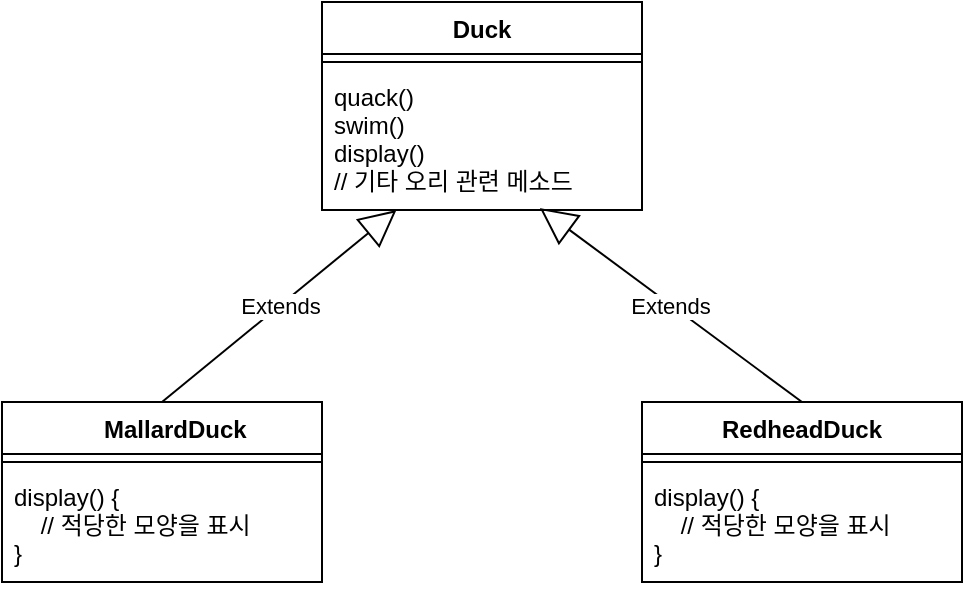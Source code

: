 <mxfile version="20.6.0" type="device" pages="3"><diagram id="C5RBs43oDa-KdzZeNtuy" name="1 super class"><mxGraphModel dx="1422" dy="762" grid="1" gridSize="10" guides="1" tooltips="1" connect="1" arrows="1" fold="1" page="1" pageScale="1" pageWidth="827" pageHeight="1169" math="0" shadow="0"><root><mxCell id="WIyWlLk6GJQsqaUBKTNV-0"/><mxCell id="WIyWlLk6GJQsqaUBKTNV-1" parent="WIyWlLk6GJQsqaUBKTNV-0"/><mxCell id="0NhiqbUiC594XsNou0EI-1" value="Duck" style="swimlane;fontStyle=1;align=center;verticalAlign=top;childLayout=stackLayout;horizontal=1;startSize=26;horizontalStack=0;resizeParent=1;resizeParentMax=0;resizeLast=0;collapsible=1;marginBottom=0;" vertex="1" parent="WIyWlLk6GJQsqaUBKTNV-1"><mxGeometry x="320" y="150" width="160" height="104" as="geometry"><mxRectangle x="170" y="100" width="70" height="30" as="alternateBounds"/></mxGeometry></mxCell><mxCell id="0NhiqbUiC594XsNou0EI-3" value="" style="line;strokeWidth=1;fillColor=none;align=left;verticalAlign=middle;spacingTop=-1;spacingLeft=3;spacingRight=3;rotatable=0;labelPosition=right;points=[];portConstraint=eastwest;strokeColor=inherit;" vertex="1" parent="0NhiqbUiC594XsNou0EI-1"><mxGeometry y="26" width="160" height="8" as="geometry"/></mxCell><mxCell id="0NhiqbUiC594XsNou0EI-4" value="quack()&#10;swim()&#10;display()&#10;// 기타 오리 관련 메소드" style="text;strokeColor=none;fillColor=none;align=left;verticalAlign=top;spacingLeft=4;spacingRight=4;overflow=hidden;rotatable=0;points=[[0,0.5],[1,0.5]];portConstraint=eastwest;" vertex="1" parent="0NhiqbUiC594XsNou0EI-1"><mxGeometry y="34" width="160" height="70" as="geometry"/></mxCell><mxCell id="0NhiqbUiC594XsNou0EI-5" value="    MallardDuck" style="swimlane;fontStyle=1;align=center;verticalAlign=top;childLayout=stackLayout;horizontal=1;startSize=26;horizontalStack=0;resizeParent=1;resizeParentMax=0;resizeLast=0;collapsible=1;marginBottom=0;" vertex="1" parent="WIyWlLk6GJQsqaUBKTNV-1"><mxGeometry x="160" y="350" width="160" height="90" as="geometry"/></mxCell><mxCell id="0NhiqbUiC594XsNou0EI-7" value="" style="line;strokeWidth=1;fillColor=none;align=left;verticalAlign=middle;spacingTop=-1;spacingLeft=3;spacingRight=3;rotatable=0;labelPosition=right;points=[];portConstraint=eastwest;strokeColor=inherit;" vertex="1" parent="0NhiqbUiC594XsNou0EI-5"><mxGeometry y="26" width="160" height="8" as="geometry"/></mxCell><mxCell id="0NhiqbUiC594XsNou0EI-8" value="display() {&#10;    // 적당한 모양을 표시&#10;}" style="text;strokeColor=none;fillColor=none;align=left;verticalAlign=top;spacingLeft=4;spacingRight=4;overflow=hidden;rotatable=0;points=[[0,0.5],[1,0.5]];portConstraint=eastwest;" vertex="1" parent="0NhiqbUiC594XsNou0EI-5"><mxGeometry y="34" width="160" height="56" as="geometry"/></mxCell><mxCell id="0NhiqbUiC594XsNou0EI-9" value="RedheadDuck" style="swimlane;fontStyle=1;align=center;verticalAlign=top;childLayout=stackLayout;horizontal=1;startSize=26;horizontalStack=0;resizeParent=1;resizeParentMax=0;resizeLast=0;collapsible=1;marginBottom=0;" vertex="1" parent="WIyWlLk6GJQsqaUBKTNV-1"><mxGeometry x="480" y="350" width="160" height="90" as="geometry"/></mxCell><mxCell id="0NhiqbUiC594XsNou0EI-10" value="" style="line;strokeWidth=1;fillColor=none;align=left;verticalAlign=middle;spacingTop=-1;spacingLeft=3;spacingRight=3;rotatable=0;labelPosition=right;points=[];portConstraint=eastwest;strokeColor=inherit;" vertex="1" parent="0NhiqbUiC594XsNou0EI-9"><mxGeometry y="26" width="160" height="8" as="geometry"/></mxCell><mxCell id="0NhiqbUiC594XsNou0EI-11" value="display() {&#10;    // 적당한 모양을 표시&#10;}" style="text;strokeColor=none;fillColor=none;align=left;verticalAlign=top;spacingLeft=4;spacingRight=4;overflow=hidden;rotatable=0;points=[[0,0.5],[1,0.5]];portConstraint=eastwest;" vertex="1" parent="0NhiqbUiC594XsNou0EI-9"><mxGeometry y="34" width="160" height="56" as="geometry"/></mxCell><mxCell id="0NhiqbUiC594XsNou0EI-12" value="Extends" style="endArrow=block;endSize=16;endFill=0;html=1;rounded=0;exitX=0.5;exitY=0;exitDx=0;exitDy=0;" edge="1" parent="WIyWlLk6GJQsqaUBKTNV-1" source="0NhiqbUiC594XsNou0EI-5" target="0NhiqbUiC594XsNou0EI-4"><mxGeometry width="160" relative="1" as="geometry"><mxPoint x="330" y="390" as="sourcePoint"/><mxPoint x="490" y="390" as="targetPoint"/></mxGeometry></mxCell><mxCell id="0NhiqbUiC594XsNou0EI-13" value="Extends" style="endArrow=block;endSize=16;endFill=0;html=1;rounded=0;exitX=0.5;exitY=0;exitDx=0;exitDy=0;entryX=0.681;entryY=0.986;entryDx=0;entryDy=0;entryPerimeter=0;" edge="1" parent="WIyWlLk6GJQsqaUBKTNV-1" source="0NhiqbUiC594XsNou0EI-9" target="0NhiqbUiC594XsNou0EI-4"><mxGeometry width="160" relative="1" as="geometry"><mxPoint x="250" y="360" as="sourcePoint"/><mxPoint x="367.252" y="264" as="targetPoint"/></mxGeometry></mxCell></root></mxGraphModel></diagram><diagram id="u0coYyKnZZ0B66tfU3ya" name="2 interface"><mxGraphModel dx="981" dy="526" grid="1" gridSize="10" guides="1" tooltips="1" connect="1" arrows="1" fold="1" page="1" pageScale="1" pageWidth="827" pageHeight="1169" math="0" shadow="0"><root><mxCell id="0"/><mxCell id="1" parent="0"/><mxCell id="PNbQldOKHZFdHOjXzqCL-1" value="Duck" style="swimlane;fontStyle=1;align=center;verticalAlign=top;childLayout=stackLayout;horizontal=1;startSize=26;horizontalStack=0;resizeParent=1;resizeParentMax=0;resizeLast=0;collapsible=1;marginBottom=0;" vertex="1" parent="1"><mxGeometry x="430" y="110" width="160" height="104" as="geometry"><mxRectangle x="170" y="100" width="70" height="30" as="alternateBounds"/></mxGeometry></mxCell><mxCell id="PNbQldOKHZFdHOjXzqCL-2" value="" style="line;strokeWidth=1;fillColor=none;align=left;verticalAlign=middle;spacingTop=-1;spacingLeft=3;spacingRight=3;rotatable=0;labelPosition=right;points=[];portConstraint=eastwest;strokeColor=inherit;" vertex="1" parent="PNbQldOKHZFdHOjXzqCL-1"><mxGeometry y="26" width="160" height="8" as="geometry"/></mxCell><mxCell id="PNbQldOKHZFdHOjXzqCL-3" value="quack()&#10;swim()&#10;display()&#10;// 기타 오리 관련 메소드" style="text;strokeColor=none;fillColor=none;align=left;verticalAlign=top;spacingLeft=4;spacingRight=4;overflow=hidden;rotatable=0;points=[[0,0.5],[1,0.5]];portConstraint=eastwest;" vertex="1" parent="PNbQldOKHZFdHOjXzqCL-1"><mxGeometry y="34" width="160" height="70" as="geometry"/></mxCell><mxCell id="PNbQldOKHZFdHOjXzqCL-4" value="    MallardDuck" style="swimlane;fontStyle=1;align=center;verticalAlign=top;childLayout=stackLayout;horizontal=1;startSize=26;horizontalStack=0;resizeParent=1;resizeParentMax=0;resizeLast=0;collapsible=1;marginBottom=0;" vertex="1" parent="1"><mxGeometry x="120" y="350" width="160" height="90" as="geometry"/></mxCell><mxCell id="PNbQldOKHZFdHOjXzqCL-5" value="" style="line;strokeWidth=1;fillColor=none;align=left;verticalAlign=middle;spacingTop=-1;spacingLeft=3;spacingRight=3;rotatable=0;labelPosition=right;points=[];portConstraint=eastwest;strokeColor=inherit;" vertex="1" parent="PNbQldOKHZFdHOjXzqCL-4"><mxGeometry y="26" width="160" height="8" as="geometry"/></mxCell><mxCell id="PNbQldOKHZFdHOjXzqCL-6" value="display()&#10;fly()&#10;quack(0" style="text;strokeColor=none;fillColor=none;align=left;verticalAlign=top;spacingLeft=4;spacingRight=4;overflow=hidden;rotatable=0;points=[[0,0.5],[1,0.5]];portConstraint=eastwest;" vertex="1" parent="PNbQldOKHZFdHOjXzqCL-4"><mxGeometry y="34" width="160" height="56" as="geometry"/></mxCell><mxCell id="PNbQldOKHZFdHOjXzqCL-7" value="RedheadDuck" style="swimlane;fontStyle=1;align=center;verticalAlign=top;childLayout=stackLayout;horizontal=1;startSize=26;horizontalStack=0;resizeParent=1;resizeParentMax=0;resizeLast=0;collapsible=1;marginBottom=0;" vertex="1" parent="1"><mxGeometry x="290" y="350" width="160" height="90" as="geometry"/></mxCell><mxCell id="PNbQldOKHZFdHOjXzqCL-8" value="" style="line;strokeWidth=1;fillColor=none;align=left;verticalAlign=middle;spacingTop=-1;spacingLeft=3;spacingRight=3;rotatable=0;labelPosition=right;points=[];portConstraint=eastwest;strokeColor=inherit;" vertex="1" parent="PNbQldOKHZFdHOjXzqCL-7"><mxGeometry y="26" width="160" height="8" as="geometry"/></mxCell><mxCell id="PNbQldOKHZFdHOjXzqCL-9" value="display()&#10;fly()&#10;quack()" style="text;strokeColor=none;fillColor=none;align=left;verticalAlign=top;spacingLeft=4;spacingRight=4;overflow=hidden;rotatable=0;points=[[0,0.5],[1,0.5]];portConstraint=eastwest;" vertex="1" parent="PNbQldOKHZFdHOjXzqCL-7"><mxGeometry y="34" width="160" height="56" as="geometry"/></mxCell><mxCell id="PNbQldOKHZFdHOjXzqCL-10" value="Extends" style="endArrow=block;endSize=16;endFill=0;html=1;rounded=0;" edge="1" parent="1" target="PNbQldOKHZFdHOjXzqCL-3"><mxGeometry width="160" relative="1" as="geometry"><mxPoint x="200" y="350" as="sourcePoint"/><mxPoint x="450" y="390" as="targetPoint"/></mxGeometry></mxCell><mxCell id="PNbQldOKHZFdHOjXzqCL-11" value="Extends" style="endArrow=block;endSize=16;endFill=0;html=1;rounded=0;exitX=0.5;exitY=0;exitDx=0;exitDy=0;entryX=0.438;entryY=1.014;entryDx=0;entryDy=0;entryPerimeter=0;" edge="1" parent="1" source="PNbQldOKHZFdHOjXzqCL-7" target="PNbQldOKHZFdHOjXzqCL-3"><mxGeometry width="160" relative="1" as="geometry"><mxPoint x="210" y="360" as="sourcePoint"/><mxPoint x="327.252" y="264" as="targetPoint"/></mxGeometry></mxCell><mxCell id="PNbQldOKHZFdHOjXzqCL-14" value="&lt;p style=&quot;margin:0px;margin-top:4px;text-align:center;&quot;&gt;&lt;i&gt;&amp;lt;&amp;lt;Interface&amp;gt;&amp;gt;&lt;/i&gt;&lt;br&gt;&lt;b&gt;Flyable&lt;/b&gt;&lt;/p&gt;&lt;hr size=&quot;1&quot;&gt;&lt;p style=&quot;margin:0px;margin-left:4px;&quot;&gt;&lt;/p&gt;&lt;p style=&quot;margin:0px;margin-left:4px;&quot;&gt;fly()&lt;/p&gt;" style="verticalAlign=top;align=left;overflow=fill;fontSize=12;fontFamily=Helvetica;html=1;" vertex="1" parent="1"><mxGeometry x="30" y="100" width="100" height="70" as="geometry"/></mxCell><mxCell id="PNbQldOKHZFdHOjXzqCL-15" value="&lt;p style=&quot;margin:0px;margin-top:4px;text-align:center;&quot;&gt;&lt;i&gt;&amp;lt;&amp;lt;Interface&amp;gt;&amp;gt;&lt;/i&gt;&lt;br&gt;&lt;b&gt;Quackable&lt;/b&gt;&lt;/p&gt;&lt;hr size=&quot;1&quot;&gt;&lt;p style=&quot;margin:0px;margin-left:4px;&quot;&gt;&lt;/p&gt;&lt;p style=&quot;margin:0px;margin-left:4px;&quot;&gt;quack()&lt;/p&gt;" style="verticalAlign=top;align=left;overflow=fill;fontSize=12;fontFamily=Helvetica;html=1;" vertex="1" parent="1"><mxGeometry x="160" y="100" width="100" height="70" as="geometry"/></mxCell><mxCell id="PNbQldOKHZFdHOjXzqCL-16" value="RubberDuck" style="swimlane;fontStyle=1;align=center;verticalAlign=top;childLayout=stackLayout;horizontal=1;startSize=26;horizontalStack=0;resizeParent=1;resizeParentMax=0;resizeLast=0;collapsible=1;marginBottom=0;" vertex="1" parent="1"><mxGeometry x="460" y="350" width="160" height="90" as="geometry"/></mxCell><mxCell id="PNbQldOKHZFdHOjXzqCL-17" value="" style="line;strokeWidth=1;fillColor=none;align=left;verticalAlign=middle;spacingTop=-1;spacingLeft=3;spacingRight=3;rotatable=0;labelPosition=right;points=[];portConstraint=eastwest;strokeColor=inherit;" vertex="1" parent="PNbQldOKHZFdHOjXzqCL-16"><mxGeometry y="26" width="160" height="8" as="geometry"/></mxCell><mxCell id="PNbQldOKHZFdHOjXzqCL-18" value="display()&#10;quack()" style="text;strokeColor=none;fillColor=none;align=left;verticalAlign=top;spacingLeft=4;spacingRight=4;overflow=hidden;rotatable=0;points=[[0,0.5],[1,0.5]];portConstraint=eastwest;" vertex="1" parent="PNbQldOKHZFdHOjXzqCL-16"><mxGeometry y="34" width="160" height="56" as="geometry"/></mxCell><mxCell id="PNbQldOKHZFdHOjXzqCL-19" value="DecoyDuck" style="swimlane;fontStyle=1;align=center;verticalAlign=top;childLayout=stackLayout;horizontal=1;startSize=26;horizontalStack=0;resizeParent=1;resizeParentMax=0;resizeLast=0;collapsible=1;marginBottom=0;" vertex="1" parent="1"><mxGeometry x="630" y="350" width="160" height="90" as="geometry"/></mxCell><mxCell id="PNbQldOKHZFdHOjXzqCL-20" value="" style="line;strokeWidth=1;fillColor=none;align=left;verticalAlign=middle;spacingTop=-1;spacingLeft=3;spacingRight=3;rotatable=0;labelPosition=right;points=[];portConstraint=eastwest;strokeColor=inherit;" vertex="1" parent="PNbQldOKHZFdHOjXzqCL-19"><mxGeometry y="26" width="160" height="8" as="geometry"/></mxCell><mxCell id="PNbQldOKHZFdHOjXzqCL-21" value="display()" style="text;strokeColor=none;fillColor=none;align=left;verticalAlign=top;spacingLeft=4;spacingRight=4;overflow=hidden;rotatable=0;points=[[0,0.5],[1,0.5]];portConstraint=eastwest;" vertex="1" parent="PNbQldOKHZFdHOjXzqCL-19"><mxGeometry y="34" width="160" height="56" as="geometry"/></mxCell><mxCell id="PNbQldOKHZFdHOjXzqCL-22" value="Extends" style="endArrow=block;endSize=16;endFill=0;html=1;rounded=0;exitX=0.5;exitY=0;exitDx=0;exitDy=0;" edge="1" parent="1" source="PNbQldOKHZFdHOjXzqCL-16" target="PNbQldOKHZFdHOjXzqCL-3"><mxGeometry width="160" relative="1" as="geometry"><mxPoint x="380" y="360" as="sourcePoint"/><mxPoint x="458.96" y="263.02" as="targetPoint"/></mxGeometry></mxCell><mxCell id="PNbQldOKHZFdHOjXzqCL-23" value="Extends" style="endArrow=block;endSize=16;endFill=0;html=1;rounded=0;exitX=0.5;exitY=0;exitDx=0;exitDy=0;entryX=1;entryY=0.5;entryDx=0;entryDy=0;" edge="1" parent="1" source="PNbQldOKHZFdHOjXzqCL-19" target="PNbQldOKHZFdHOjXzqCL-3"><mxGeometry width="160" relative="1" as="geometry"><mxPoint x="390" y="370" as="sourcePoint"/><mxPoint x="468.96" y="273.02" as="targetPoint"/></mxGeometry></mxCell><mxCell id="PNbQldOKHZFdHOjXzqCL-34" value="" style="endArrow=block;dashed=1;endFill=0;endSize=12;html=1;rounded=0;entryX=0.5;entryY=1;entryDx=0;entryDy=0;exitX=0.5;exitY=0;exitDx=0;exitDy=0;" edge="1" parent="1" source="PNbQldOKHZFdHOjXzqCL-4" target="PNbQldOKHZFdHOjXzqCL-14"><mxGeometry width="160" relative="1" as="geometry"><mxPoint x="250" y="250" as="sourcePoint"/><mxPoint x="410" y="250" as="targetPoint"/></mxGeometry></mxCell><mxCell id="PNbQldOKHZFdHOjXzqCL-35" value="" style="endArrow=block;dashed=1;endFill=0;endSize=12;html=1;rounded=0;entryX=0.5;entryY=1;entryDx=0;entryDy=0;" edge="1" parent="1" source="PNbQldOKHZFdHOjXzqCL-4" target="PNbQldOKHZFdHOjXzqCL-15"><mxGeometry width="160" relative="1" as="geometry"><mxPoint x="210" y="300" as="sourcePoint"/><mxPoint x="90" y="180" as="targetPoint"/></mxGeometry></mxCell><mxCell id="PNbQldOKHZFdHOjXzqCL-37" value="" style="endArrow=block;dashed=1;endFill=0;endSize=12;html=1;rounded=0;exitX=0.5;exitY=0;exitDx=0;exitDy=0;" edge="1" parent="1" source="PNbQldOKHZFdHOjXzqCL-7" target="PNbQldOKHZFdHOjXzqCL-14"><mxGeometry width="160" relative="1" as="geometry"><mxPoint x="212.96" y="366.04" as="sourcePoint"/><mxPoint x="100" y="190" as="targetPoint"/></mxGeometry></mxCell><mxCell id="PNbQldOKHZFdHOjXzqCL-38" value="" style="endArrow=block;dashed=1;endFill=0;endSize=12;html=1;rounded=0;entryX=0.642;entryY=0.988;entryDx=0;entryDy=0;exitX=0.5;exitY=0;exitDx=0;exitDy=0;entryPerimeter=0;" edge="1" parent="1" source="PNbQldOKHZFdHOjXzqCL-7" target="PNbQldOKHZFdHOjXzqCL-15"><mxGeometry width="160" relative="1" as="geometry"><mxPoint x="222.96" y="376.04" as="sourcePoint"/><mxPoint x="110" y="200" as="targetPoint"/></mxGeometry></mxCell><mxCell id="PNbQldOKHZFdHOjXzqCL-39" value="" style="endArrow=block;dashed=1;endFill=0;endSize=12;html=1;rounded=0;entryX=0.917;entryY=1.024;entryDx=0;entryDy=0;exitX=0.5;exitY=0;exitDx=0;exitDy=0;entryPerimeter=0;" edge="1" parent="1" source="PNbQldOKHZFdHOjXzqCL-16" target="PNbQldOKHZFdHOjXzqCL-15"><mxGeometry width="160" relative="1" as="geometry"><mxPoint x="232.96" y="386.04" as="sourcePoint"/><mxPoint x="120" y="210" as="targetPoint"/></mxGeometry></mxCell></root></mxGraphModel></diagram><diagram id="q53kwiGW8rO0HMJXJcXz" name="3 encapsulation"><mxGraphModel dx="2250" dy="762" grid="1" gridSize="10" guides="1" tooltips="1" connect="1" arrows="1" fold="1" page="1" pageScale="1" pageWidth="827" pageHeight="1169" math="0" shadow="0"><root><mxCell id="0"/><mxCell id="1" parent="0"/><mxCell id="P979p7dh64jsl8Xqaww5-17" value="" style="group" vertex="1" connectable="0" parent="1"><mxGeometry x="-800" y="60" width="600" height="420" as="geometry"/></mxCell><mxCell id="P979p7dh64jsl8Xqaww5-14" value="" style="rounded=0;whiteSpace=wrap;html=1;" vertex="1" parent="P979p7dh64jsl8Xqaww5-17"><mxGeometry width="600" height="420" as="geometry"/></mxCell><mxCell id="wixzijM7dftoWxLzpq44-1" value="Duck" style="swimlane;fontStyle=1;align=center;verticalAlign=top;childLayout=stackLayout;horizontal=1;startSize=26;horizontalStack=0;resizeParent=1;resizeParentMax=0;resizeLast=0;collapsible=1;marginBottom=0;" vertex="1" parent="P979p7dh64jsl8Xqaww5-17"><mxGeometry x="210" y="20" width="180" height="180" as="geometry"><mxRectangle x="170" y="100" width="70" height="30" as="alternateBounds"/></mxGeometry></mxCell><mxCell id="P979p7dh64jsl8Xqaww5-2" value="FlyBehavior flyBehavior&#10;QuackBehavior quackBehavior" style="text;strokeColor=none;fillColor=none;align=left;verticalAlign=top;spacingLeft=4;spacingRight=4;overflow=hidden;rotatable=0;points=[[0,0.5],[1,0.5]];portConstraint=eastwest;" vertex="1" parent="wixzijM7dftoWxLzpq44-1"><mxGeometry y="26" width="180" height="38" as="geometry"/></mxCell><mxCell id="wixzijM7dftoWxLzpq44-2" value="" style="line;strokeWidth=1;fillColor=none;align=left;verticalAlign=middle;spacingTop=-1;spacingLeft=3;spacingRight=3;rotatable=0;labelPosition=right;points=[];portConstraint=eastwest;strokeColor=inherit;" vertex="1" parent="wixzijM7dftoWxLzpq44-1"><mxGeometry y="64" width="180" height="8" as="geometry"/></mxCell><mxCell id="wixzijM7dftoWxLzpq44-3" value="swim()&#10;display()&#10;performQuack(0&#10;performFly()&#10;setFlyBehavior()&#10;setQuackBehavior()&#10;// 기타 오리 관련 메소드" style="text;strokeColor=none;fillColor=none;align=left;verticalAlign=top;spacingLeft=4;spacingRight=4;overflow=hidden;rotatable=0;points=[[0,0.5],[1,0.5]];portConstraint=eastwest;" vertex="1" parent="wixzijM7dftoWxLzpq44-1"><mxGeometry y="72" width="180" height="108" as="geometry"/></mxCell><mxCell id="wixzijM7dftoWxLzpq44-4" value="    MallardDuck" style="swimlane;fontStyle=1;align=center;verticalAlign=top;childLayout=stackLayout;horizontal=1;startSize=26;horizontalStack=0;resizeParent=1;resizeParentMax=0;resizeLast=0;collapsible=1;marginBottom=0;" vertex="1" parent="P979p7dh64jsl8Xqaww5-17"><mxGeometry x="30" y="320" width="120" height="60" as="geometry"/></mxCell><mxCell id="wixzijM7dftoWxLzpq44-5" value="" style="line;strokeWidth=1;fillColor=none;align=left;verticalAlign=middle;spacingTop=-1;spacingLeft=3;spacingRight=3;rotatable=0;labelPosition=right;points=[];portConstraint=eastwest;strokeColor=inherit;" vertex="1" parent="wixzijM7dftoWxLzpq44-4"><mxGeometry y="26" width="120" height="8" as="geometry"/></mxCell><mxCell id="wixzijM7dftoWxLzpq44-6" value="display()" style="text;strokeColor=none;fillColor=none;align=left;verticalAlign=top;spacingLeft=4;spacingRight=4;overflow=hidden;rotatable=0;points=[[0,0.5],[1,0.5]];portConstraint=eastwest;" vertex="1" parent="wixzijM7dftoWxLzpq44-4"><mxGeometry y="34" width="120" height="26" as="geometry"/></mxCell><mxCell id="wixzijM7dftoWxLzpq44-7" value="RedheadDuck" style="swimlane;fontStyle=1;align=center;verticalAlign=top;childLayout=stackLayout;horizontal=1;startSize=26;horizontalStack=0;resizeParent=1;resizeParentMax=0;resizeLast=0;collapsible=1;marginBottom=0;" vertex="1" parent="P979p7dh64jsl8Xqaww5-17"><mxGeometry x="170" y="320" width="120" height="60" as="geometry"/></mxCell><mxCell id="wixzijM7dftoWxLzpq44-8" value="" style="line;strokeWidth=1;fillColor=none;align=left;verticalAlign=middle;spacingTop=-1;spacingLeft=3;spacingRight=3;rotatable=0;labelPosition=right;points=[];portConstraint=eastwest;strokeColor=inherit;" vertex="1" parent="wixzijM7dftoWxLzpq44-7"><mxGeometry y="26" width="120" height="8" as="geometry"/></mxCell><mxCell id="wixzijM7dftoWxLzpq44-38" value="display()" style="text;strokeColor=none;fillColor=none;align=left;verticalAlign=top;spacingLeft=4;spacingRight=4;overflow=hidden;rotatable=0;points=[[0,0.5],[1,0.5]];portConstraint=eastwest;" vertex="1" parent="wixzijM7dftoWxLzpq44-7"><mxGeometry y="34" width="120" height="26" as="geometry"/></mxCell><mxCell id="wixzijM7dftoWxLzpq44-11" value="Extends" style="endArrow=block;endSize=16;endFill=0;html=1;rounded=0;exitX=0.5;exitY=0;exitDx=0;exitDy=0;entryX=0.389;entryY=1;entryDx=0;entryDy=0;entryPerimeter=0;" edge="1" parent="P979p7dh64jsl8Xqaww5-17" source="wixzijM7dftoWxLzpq44-7" target="wixzijM7dftoWxLzpq44-3"><mxGeometry width="160" relative="1" as="geometry"><mxPoint x="250" y="330" as="sourcePoint"/><mxPoint x="367.252" y="234" as="targetPoint"/></mxGeometry></mxCell><mxCell id="wixzijM7dftoWxLzpq44-14" value="RubberDuck" style="swimlane;fontStyle=1;align=center;verticalAlign=top;childLayout=stackLayout;horizontal=1;startSize=26;horizontalStack=0;resizeParent=1;resizeParentMax=0;resizeLast=0;collapsible=1;marginBottom=0;" vertex="1" parent="P979p7dh64jsl8Xqaww5-17"><mxGeometry x="310" y="320" width="120" height="60" as="geometry"/></mxCell><mxCell id="wixzijM7dftoWxLzpq44-15" value="" style="line;strokeWidth=1;fillColor=none;align=left;verticalAlign=middle;spacingTop=-1;spacingLeft=3;spacingRight=3;rotatable=0;labelPosition=right;points=[];portConstraint=eastwest;strokeColor=inherit;" vertex="1" parent="wixzijM7dftoWxLzpq44-14"><mxGeometry y="26" width="120" height="8" as="geometry"/></mxCell><mxCell id="wixzijM7dftoWxLzpq44-39" value="display()" style="text;strokeColor=none;fillColor=none;align=left;verticalAlign=top;spacingLeft=4;spacingRight=4;overflow=hidden;rotatable=0;points=[[0,0.5],[1,0.5]];portConstraint=eastwest;" vertex="1" parent="wixzijM7dftoWxLzpq44-14"><mxGeometry y="34" width="120" height="26" as="geometry"/></mxCell><mxCell id="wixzijM7dftoWxLzpq44-17" value="DecoyDuck" style="swimlane;fontStyle=1;align=center;verticalAlign=top;childLayout=stackLayout;horizontal=1;startSize=26;horizontalStack=0;resizeParent=1;resizeParentMax=0;resizeLast=0;collapsible=1;marginBottom=0;" vertex="1" parent="P979p7dh64jsl8Xqaww5-17"><mxGeometry x="450" y="320" width="120" height="60" as="geometry"/></mxCell><mxCell id="wixzijM7dftoWxLzpq44-18" value="" style="line;strokeWidth=1;fillColor=none;align=left;verticalAlign=middle;spacingTop=-1;spacingLeft=3;spacingRight=3;rotatable=0;labelPosition=right;points=[];portConstraint=eastwest;strokeColor=inherit;" vertex="1" parent="wixzijM7dftoWxLzpq44-17"><mxGeometry y="26" width="120" height="8" as="geometry"/></mxCell><mxCell id="wixzijM7dftoWxLzpq44-40" value="display()" style="text;strokeColor=none;fillColor=none;align=left;verticalAlign=top;spacingLeft=4;spacingRight=4;overflow=hidden;rotatable=0;points=[[0,0.5],[1,0.5]];portConstraint=eastwest;" vertex="1" parent="wixzijM7dftoWxLzpq44-17"><mxGeometry y="34" width="120" height="26" as="geometry"/></mxCell><mxCell id="wixzijM7dftoWxLzpq44-20" value="Extends" style="endArrow=block;endSize=16;endFill=0;html=1;rounded=0;exitX=0.5;exitY=0;exitDx=0;exitDy=0;" edge="1" parent="P979p7dh64jsl8Xqaww5-17" source="wixzijM7dftoWxLzpq44-14" target="wixzijM7dftoWxLzpq44-3"><mxGeometry width="160" relative="1" as="geometry"><mxPoint x="420" y="330" as="sourcePoint"/><mxPoint x="498.96" y="233.02" as="targetPoint"/></mxGeometry></mxCell><mxCell id="wixzijM7dftoWxLzpq44-21" value="Extends" style="endArrow=block;endSize=16;endFill=0;html=1;rounded=0;exitX=0.5;exitY=0;exitDx=0;exitDy=0;entryX=0.804;entryY=0.999;entryDx=0;entryDy=0;entryPerimeter=0;" edge="1" parent="P979p7dh64jsl8Xqaww5-17" source="wixzijM7dftoWxLzpq44-17" target="wixzijM7dftoWxLzpq44-3"><mxGeometry width="160" relative="1" as="geometry"><mxPoint x="430" y="340" as="sourcePoint"/><mxPoint x="508.96" y="243.02" as="targetPoint"/></mxGeometry></mxCell><mxCell id="P979p7dh64jsl8Xqaww5-3" value="Extends" style="endArrow=block;endSize=16;endFill=0;html=1;rounded=0;exitX=0.5;exitY=0;exitDx=0;exitDy=0;entryX=0.167;entryY=1;entryDx=0;entryDy=0;entryPerimeter=0;" edge="1" parent="P979p7dh64jsl8Xqaww5-17" source="wixzijM7dftoWxLzpq44-4" target="wixzijM7dftoWxLzpq44-3"><mxGeometry width="160" relative="1" as="geometry"><mxPoint x="400" y="240" as="sourcePoint"/><mxPoint x="560" y="240" as="targetPoint"/></mxGeometry></mxCell><mxCell id="P979p7dh64jsl8Xqaww5-15" value="클라이언트" style="text;html=1;strokeColor=none;fillColor=none;align=center;verticalAlign=middle;whiteSpace=wrap;rounded=0;fontStyle=1;fontSize=20;" vertex="1" parent="P979p7dh64jsl8Xqaww5-17"><mxGeometry x="10" y="10" width="110" height="30" as="geometry"/></mxCell><mxCell id="CPhddcC673VATn-JZ4-l-78" value="" style="group" vertex="1" connectable="0" parent="1"><mxGeometry x="-30" y="30" width="485" height="290" as="geometry"/></mxCell><mxCell id="CPhddcC673VATn-JZ4-l-51" value="" style="rounded=0;whiteSpace=wrap;html=1;" vertex="1" parent="CPhddcC673VATn-JZ4-l-78"><mxGeometry width="485" height="290" as="geometry"/></mxCell><mxCell id="CPhddcC673VATn-JZ4-l-1" value="&lt;p style=&quot;margin:0px;margin-top:4px;text-align:center;&quot;&gt;&lt;i&gt;&amp;lt;&amp;lt;Interface&amp;gt;&amp;gt;&lt;/i&gt;&lt;br&gt;&lt;b&gt;FlyBehavior&lt;/b&gt;&lt;/p&gt;&lt;hr size=&quot;1&quot;&gt;&lt;p style=&quot;margin:0px;margin-left:4px;&quot;&gt;&lt;/p&gt;&lt;p style=&quot;margin:0px;margin-left:4px;&quot;&gt;fly()&lt;/p&gt;" style="verticalAlign=top;align=left;overflow=fill;fontSize=12;fontFamily=Helvetica;html=1;" vertex="1" parent="CPhddcC673VATn-JZ4-l-78"><mxGeometry x="150" y="60" width="190" height="70" as="geometry"/></mxCell><mxCell id="CPhddcC673VATn-JZ4-l-6" value="FlyWithWings" style="swimlane;fontStyle=1;align=center;verticalAlign=top;childLayout=stackLayout;horizontal=1;startSize=26;horizontalStack=0;resizeParent=1;resizeParentMax=0;resizeLast=0;collapsible=1;marginBottom=0;" vertex="1" parent="CPhddcC673VATn-JZ4-l-78"><mxGeometry x="60" y="180" width="160" height="90" as="geometry"/></mxCell><mxCell id="CPhddcC673VATn-JZ4-l-8" value="" style="line;strokeWidth=1;fillColor=none;align=left;verticalAlign=middle;spacingTop=-1;spacingLeft=3;spacingRight=3;rotatable=0;labelPosition=right;points=[];portConstraint=eastwest;strokeColor=inherit;" vertex="1" parent="CPhddcC673VATn-JZ4-l-6"><mxGeometry y="26" width="160" height="8" as="geometry"/></mxCell><mxCell id="CPhddcC673VATn-JZ4-l-9" value="fly() {&#10;    // 오리가 나는 것을 구현&#10;}" style="text;strokeColor=none;fillColor=none;align=left;verticalAlign=top;spacingLeft=4;spacingRight=4;overflow=hidden;rotatable=0;points=[[0,0.5],[1,0.5]];portConstraint=eastwest;" vertex="1" parent="CPhddcC673VATn-JZ4-l-6"><mxGeometry y="34" width="160" height="56" as="geometry"/></mxCell><mxCell id="CPhddcC673VATn-JZ4-l-10" value="FlyNoWay" style="swimlane;fontStyle=1;align=center;verticalAlign=top;childLayout=stackLayout;horizontal=1;startSize=26;horizontalStack=0;resizeParent=1;resizeParentMax=0;resizeLast=0;collapsible=1;marginBottom=0;" vertex="1" parent="CPhddcC673VATn-JZ4-l-78"><mxGeometry x="280" y="180" width="160" height="90" as="geometry"/></mxCell><mxCell id="CPhddcC673VATn-JZ4-l-11" value="" style="line;strokeWidth=1;fillColor=none;align=left;verticalAlign=middle;spacingTop=-1;spacingLeft=3;spacingRight=3;rotatable=0;labelPosition=right;points=[];portConstraint=eastwest;strokeColor=inherit;" vertex="1" parent="CPhddcC673VATn-JZ4-l-10"><mxGeometry y="26" width="160" height="8" as="geometry"/></mxCell><mxCell id="CPhddcC673VATn-JZ4-l-12" value="fly() {&#10;    // 아무 것도 하지 않음&#10;}" style="text;strokeColor=none;fillColor=none;align=left;verticalAlign=top;spacingLeft=4;spacingRight=4;overflow=hidden;rotatable=0;points=[[0,0.5],[1,0.5]];portConstraint=eastwest;" vertex="1" parent="CPhddcC673VATn-JZ4-l-10"><mxGeometry y="34" width="160" height="56" as="geometry"/></mxCell><mxCell id="CPhddcC673VATn-JZ4-l-13" value="" style="endArrow=block;dashed=1;endFill=0;endSize=12;html=1;rounded=0;exitX=0.5;exitY=0;exitDx=0;exitDy=0;entryX=0.5;entryY=1;entryDx=0;entryDy=0;" edge="1" parent="CPhddcC673VATn-JZ4-l-78" source="CPhddcC673VATn-JZ4-l-10" target="CPhddcC673VATn-JZ4-l-1"><mxGeometry width="160" relative="1" as="geometry"><mxPoint x="-150" y="320" as="sourcePoint"/><mxPoint x="260" y="200" as="targetPoint"/></mxGeometry></mxCell><mxCell id="CPhddcC673VATn-JZ4-l-14" value="" style="endArrow=block;dashed=1;endFill=0;endSize=12;html=1;rounded=0;entryX=0.5;entryY=1;entryDx=0;entryDy=0;exitX=0.5;exitY=0;exitDx=0;exitDy=0;" edge="1" parent="CPhddcC673VATn-JZ4-l-78" source="CPhddcC673VATn-JZ4-l-6" target="CPhddcC673VATn-JZ4-l-1"><mxGeometry width="160" relative="1" as="geometry"><mxPoint x="140" y="160" as="sourcePoint"/><mxPoint x="300" y="160" as="targetPoint"/></mxGeometry></mxCell><mxCell id="CPhddcC673VATn-JZ4-l-52" value="캡슐화된 나는 행동" style="text;html=1;strokeColor=none;fillColor=none;align=center;verticalAlign=middle;whiteSpace=wrap;rounded=0;fontStyle=1;fontSize=20;" vertex="1" parent="CPhddcC673VATn-JZ4-l-78"><mxGeometry x="152.5" y="10" width="180" height="30" as="geometry"/></mxCell><mxCell id="CPhddcC673VATn-JZ4-l-79" value="" style="group" vertex="1" connectable="0" parent="1"><mxGeometry x="-130" y="410" width="710" height="310" as="geometry"/></mxCell><mxCell id="CPhddcC673VATn-JZ4-l-76" value="" style="rounded=0;whiteSpace=wrap;html=1;" vertex="1" parent="CPhddcC673VATn-JZ4-l-79"><mxGeometry width="710" height="310" as="geometry"/></mxCell><mxCell id="CPhddcC673VATn-JZ4-l-15" value="&lt;p style=&quot;margin:0px;margin-top:4px;text-align:center;&quot;&gt;&lt;i&gt;&amp;lt;&amp;lt;Interface&amp;gt;&amp;gt;&lt;/i&gt;&lt;br&gt;&lt;b&gt;QuackBehavior&lt;/b&gt;&lt;/p&gt;&lt;hr size=&quot;1&quot;&gt;&lt;p style=&quot;margin:0px;margin-left:4px;&quot;&gt;&lt;/p&gt;&lt;p style=&quot;margin:0px;margin-left:4px;&quot;&gt;fly()&lt;/p&gt;" style="verticalAlign=top;align=left;overflow=fill;fontSize=12;fontFamily=Helvetica;html=1;" vertex="1" parent="CPhddcC673VATn-JZ4-l-79"><mxGeometry x="270" y="70" width="190" height="70" as="geometry"/></mxCell><mxCell id="CPhddcC673VATn-JZ4-l-16" value="Quack" style="swimlane;fontStyle=1;align=center;verticalAlign=top;childLayout=stackLayout;horizontal=1;startSize=26;horizontalStack=0;resizeParent=1;resizeParentMax=0;resizeLast=0;collapsible=1;marginBottom=0;" vertex="1" parent="CPhddcC673VATn-JZ4-l-79"><mxGeometry x="60" y="190" width="190" height="90" as="geometry"/></mxCell><mxCell id="CPhddcC673VATn-JZ4-l-17" value="" style="line;strokeWidth=1;fillColor=none;align=left;verticalAlign=middle;spacingTop=-1;spacingLeft=3;spacingRight=3;rotatable=0;labelPosition=right;points=[];portConstraint=eastwest;strokeColor=inherit;" vertex="1" parent="CPhddcC673VATn-JZ4-l-16"><mxGeometry y="26" width="190" height="8" as="geometry"/></mxCell><mxCell id="CPhddcC673VATn-JZ4-l-18" value="quack() {&#10;    // 꽥꽥 소리를 내는 것을 구현&#10;}" style="text;strokeColor=none;fillColor=none;align=left;verticalAlign=top;spacingLeft=4;spacingRight=4;overflow=hidden;rotatable=0;points=[[0,0.5],[1,0.5]];portConstraint=eastwest;" vertex="1" parent="CPhddcC673VATn-JZ4-l-16"><mxGeometry y="34" width="190" height="56" as="geometry"/></mxCell><mxCell id="CPhddcC673VATn-JZ4-l-19" value="Squeak" style="swimlane;fontStyle=1;align=center;verticalAlign=top;childLayout=stackLayout;horizontal=1;startSize=26;horizontalStack=0;resizeParent=1;resizeParentMax=0;resizeLast=0;collapsible=1;marginBottom=0;" vertex="1" parent="CPhddcC673VATn-JZ4-l-79"><mxGeometry x="260" y="190" width="210" height="90" as="geometry"/></mxCell><mxCell id="CPhddcC673VATn-JZ4-l-20" value="" style="line;strokeWidth=1;fillColor=none;align=left;verticalAlign=middle;spacingTop=-1;spacingLeft=3;spacingRight=3;rotatable=0;labelPosition=right;points=[];portConstraint=eastwest;strokeColor=inherit;" vertex="1" parent="CPhddcC673VATn-JZ4-l-19"><mxGeometry y="26" width="210" height="8" as="geometry"/></mxCell><mxCell id="CPhddcC673VATn-JZ4-l-21" value="quack() {&#10;    // 고무 오리가 내는 찍찍 소리 구현&#10;}" style="text;strokeColor=none;fillColor=none;align=left;verticalAlign=top;spacingLeft=4;spacingRight=4;overflow=hidden;rotatable=0;points=[[0,0.5],[1,0.5]];portConstraint=eastwest;" vertex="1" parent="CPhddcC673VATn-JZ4-l-19"><mxGeometry y="34" width="210" height="56" as="geometry"/></mxCell><mxCell id="CPhddcC673VATn-JZ4-l-22" value="" style="endArrow=block;dashed=1;endFill=0;endSize=12;html=1;rounded=0;exitX=0.5;exitY=0;exitDx=0;exitDy=0;entryX=0.468;entryY=1;entryDx=0;entryDy=0;entryPerimeter=0;" edge="1" parent="CPhddcC673VATn-JZ4-l-79" source="CPhddcC673VATn-JZ4-l-19" target="CPhddcC673VATn-JZ4-l-15"><mxGeometry width="160" relative="1" as="geometry"><mxPoint x="-60" y="330" as="sourcePoint"/><mxPoint x="350" y="210" as="targetPoint"/></mxGeometry></mxCell><mxCell id="CPhddcC673VATn-JZ4-l-23" value="" style="endArrow=block;dashed=1;endFill=0;endSize=12;html=1;rounded=0;entryX=0.165;entryY=1.012;entryDx=0;entryDy=0;exitX=0.5;exitY=0;exitDx=0;exitDy=0;entryPerimeter=0;" edge="1" parent="CPhddcC673VATn-JZ4-l-79" source="CPhddcC673VATn-JZ4-l-16" target="CPhddcC673VATn-JZ4-l-15"><mxGeometry width="160" relative="1" as="geometry"><mxPoint x="230" y="170" as="sourcePoint"/><mxPoint x="390" y="170" as="targetPoint"/></mxGeometry></mxCell><mxCell id="CPhddcC673VATn-JZ4-l-24" value="MuteQuack" style="swimlane;fontStyle=1;align=center;verticalAlign=top;childLayout=stackLayout;horizontal=1;startSize=26;horizontalStack=0;resizeParent=1;resizeParentMax=0;resizeLast=0;collapsible=1;marginBottom=0;" vertex="1" parent="CPhddcC673VATn-JZ4-l-79"><mxGeometry x="480" y="190" width="190" height="90" as="geometry"/></mxCell><mxCell id="CPhddcC673VATn-JZ4-l-25" value="" style="line;strokeWidth=1;fillColor=none;align=left;verticalAlign=middle;spacingTop=-1;spacingLeft=3;spacingRight=3;rotatable=0;labelPosition=right;points=[];portConstraint=eastwest;strokeColor=inherit;" vertex="1" parent="CPhddcC673VATn-JZ4-l-24"><mxGeometry y="26" width="190" height="8" as="geometry"/></mxCell><mxCell id="CPhddcC673VATn-JZ4-l-26" value="quack() {&#10;    // 아무 것도 하지 않음&#10;}" style="text;strokeColor=none;fillColor=none;align=left;verticalAlign=top;spacingLeft=4;spacingRight=4;overflow=hidden;rotatable=0;points=[[0,0.5],[1,0.5]];portConstraint=eastwest;" vertex="1" parent="CPhddcC673VATn-JZ4-l-24"><mxGeometry y="34" width="190" height="56" as="geometry"/></mxCell><mxCell id="CPhddcC673VATn-JZ4-l-27" value="" style="endArrow=block;dashed=1;endFill=0;endSize=12;html=1;rounded=0;exitX=0.5;exitY=0;exitDx=0;exitDy=0;entryX=0.783;entryY=1.024;entryDx=0;entryDy=0;entryPerimeter=0;" edge="1" parent="CPhddcC673VATn-JZ4-l-79" source="CPhddcC673VATn-JZ4-l-24" target="CPhddcC673VATn-JZ4-l-15"><mxGeometry width="160" relative="1" as="geometry"><mxPoint x="375" y="200" as="sourcePoint"/><mxPoint x="440" y="140" as="targetPoint"/></mxGeometry></mxCell><mxCell id="CPhddcC673VATn-JZ4-l-77" value="캡슐화된 꽥꽥거리는 행동" style="text;html=1;strokeColor=none;fillColor=none;align=center;verticalAlign=middle;whiteSpace=wrap;rounded=0;fontStyle=1;fontSize=20;" vertex="1" parent="CPhddcC673VATn-JZ4-l-79"><mxGeometry x="230" y="10" width="250" height="30" as="geometry"/></mxCell><mxCell id="CPhddcC673VATn-JZ4-l-80" value="" style="endArrow=open;endFill=1;endSize=12;html=1;rounded=0;fontSize=20;exitX=1;exitY=0.5;exitDx=0;exitDy=0;entryX=0;entryY=0.25;entryDx=0;entryDy=0;" edge="1" parent="1" source="P979p7dh64jsl8Xqaww5-2" target="CPhddcC673VATn-JZ4-l-1"><mxGeometry width="160" relative="1" as="geometry"><mxPoint x="-390" y="110" as="sourcePoint"/><mxPoint x="-230" y="110" as="targetPoint"/></mxGeometry></mxCell><mxCell id="CPhddcC673VATn-JZ4-l-81" value="" style="endArrow=open;endFill=1;endSize=12;html=1;rounded=0;fontSize=20;exitX=1.017;exitY=0.34;exitDx=0;exitDy=0;entryX=0;entryY=0.25;entryDx=0;entryDy=0;exitPerimeter=0;" edge="1" parent="1" source="wixzijM7dftoWxLzpq44-3" target="CPhddcC673VATn-JZ4-l-15"><mxGeometry width="160" relative="1" as="geometry"><mxPoint x="-413" y="157.5" as="sourcePoint"/><mxPoint x="117" y="140" as="targetPoint"/></mxGeometry></mxCell></root></mxGraphModel></diagram></mxfile>